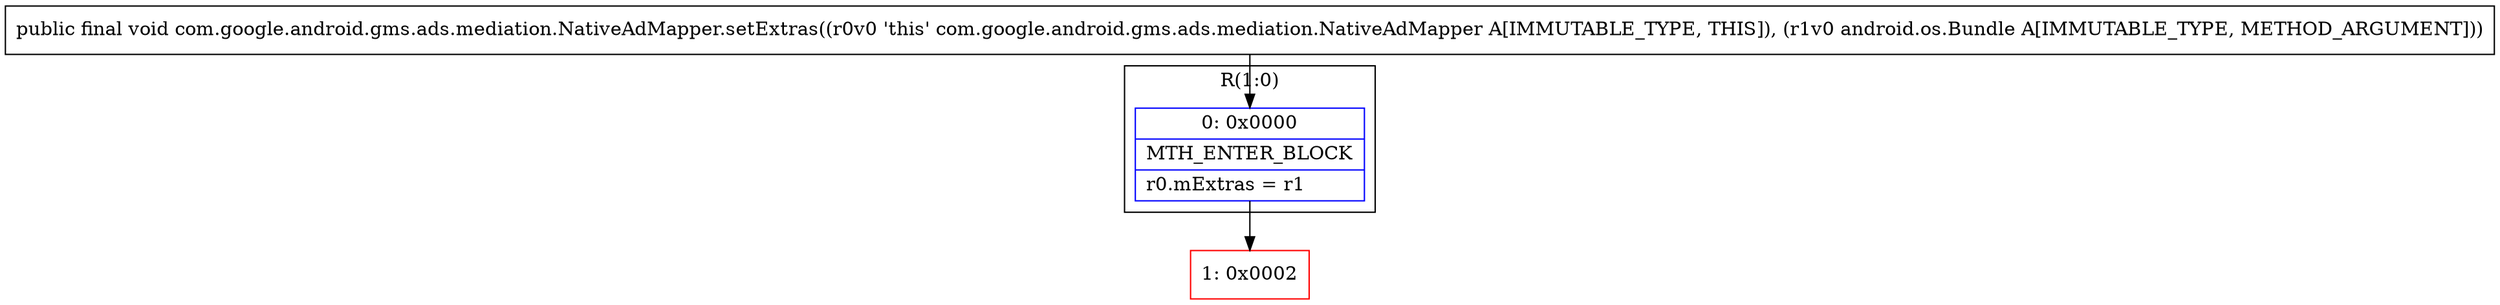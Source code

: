 digraph "CFG forcom.google.android.gms.ads.mediation.NativeAdMapper.setExtras(Landroid\/os\/Bundle;)V" {
subgraph cluster_Region_1965794855 {
label = "R(1:0)";
node [shape=record,color=blue];
Node_0 [shape=record,label="{0\:\ 0x0000|MTH_ENTER_BLOCK\l|r0.mExtras = r1\l}"];
}
Node_1 [shape=record,color=red,label="{1\:\ 0x0002}"];
MethodNode[shape=record,label="{public final void com.google.android.gms.ads.mediation.NativeAdMapper.setExtras((r0v0 'this' com.google.android.gms.ads.mediation.NativeAdMapper A[IMMUTABLE_TYPE, THIS]), (r1v0 android.os.Bundle A[IMMUTABLE_TYPE, METHOD_ARGUMENT])) }"];
MethodNode -> Node_0;
Node_0 -> Node_1;
}

